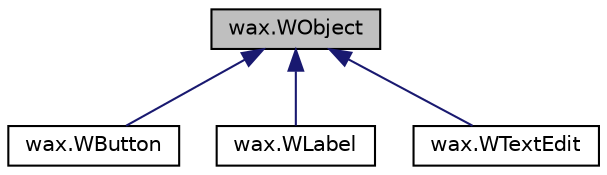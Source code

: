 digraph "wax.WObject"
{
  edge [fontname="Helvetica",fontsize="10",labelfontname="Helvetica",labelfontsize="10"];
  node [fontname="Helvetica",fontsize="10",shape=record];
  Node1 [label="wax.WObject",height=0.2,width=0.4,color="black", fillcolor="grey75", style="filled", fontcolor="black"];
  Node1 -> Node2 [dir="back",color="midnightblue",fontsize="10",style="solid",fontname="Helvetica"];
  Node2 [label="wax.WButton",height=0.2,width=0.4,color="black", fillcolor="white", style="filled",URL="$classwax_1_1WButton.html",tooltip="Button element. "];
  Node1 -> Node3 [dir="back",color="midnightblue",fontsize="10",style="solid",fontname="Helvetica"];
  Node3 [label="wax.WLabel",height=0.2,width=0.4,color="black", fillcolor="white", style="filled",URL="$classwax_1_1WLabel.html",tooltip="Label element. "];
  Node1 -> Node4 [dir="back",color="midnightblue",fontsize="10",style="solid",fontname="Helvetica"];
  Node4 [label="wax.WTextEdit",height=0.2,width=0.4,color="black", fillcolor="white", style="filled",URL="$classwax_1_1WTextEdit.html",tooltip="TextEdit element. "];
}
